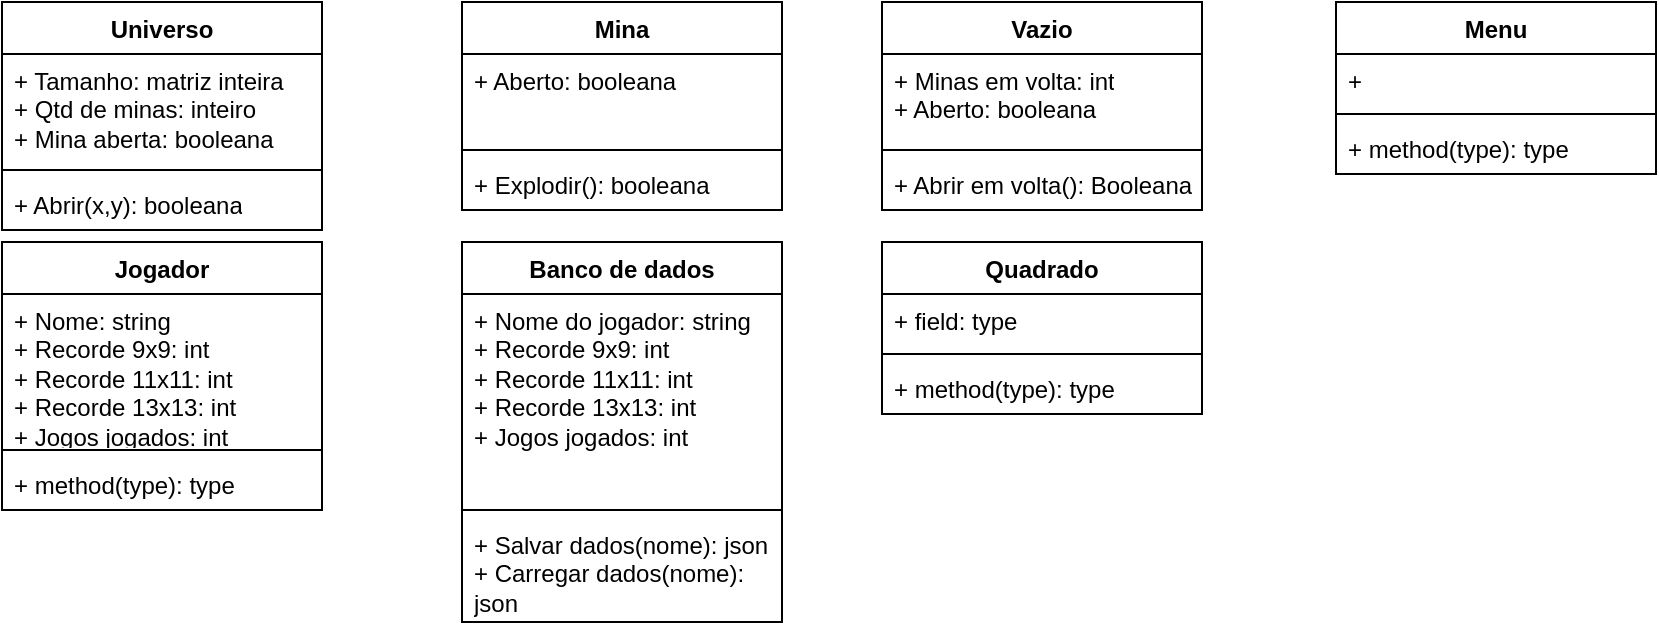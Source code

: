 <mxfile version="22.0.4" type="github">
  <diagram name="Página-1" id="qMMjSAlxJrD2nOW9nIcb">
    <mxGraphModel dx="1434" dy="790" grid="1" gridSize="10" guides="1" tooltips="1" connect="1" arrows="1" fold="1" page="1" pageScale="1" pageWidth="827" pageHeight="1169" math="0" shadow="0">
      <root>
        <mxCell id="0" />
        <mxCell id="1" parent="0" />
        <mxCell id="wFXAoob8A8f7ArAd6y8G-29" value="Universo" style="swimlane;fontStyle=1;align=center;verticalAlign=top;childLayout=stackLayout;horizontal=1;startSize=26;horizontalStack=0;resizeParent=1;resizeParentMax=0;resizeLast=0;collapsible=1;marginBottom=0;whiteSpace=wrap;html=1;" parent="1" vertex="1">
          <mxGeometry width="160" height="114" as="geometry" />
        </mxCell>
        <mxCell id="wFXAoob8A8f7ArAd6y8G-30" value="+ Tamanho: matriz inteira&lt;br&gt;+ Qtd de minas: inteiro&lt;br&gt;+ Mina aberta: booleana" style="text;strokeColor=none;fillColor=none;align=left;verticalAlign=top;spacingLeft=4;spacingRight=4;overflow=hidden;rotatable=0;points=[[0,0.5],[1,0.5]];portConstraint=eastwest;whiteSpace=wrap;html=1;" parent="wFXAoob8A8f7ArAd6y8G-29" vertex="1">
          <mxGeometry y="26" width="160" height="54" as="geometry" />
        </mxCell>
        <mxCell id="wFXAoob8A8f7ArAd6y8G-31" value="" style="line;strokeWidth=1;fillColor=none;align=left;verticalAlign=middle;spacingTop=-1;spacingLeft=3;spacingRight=3;rotatable=0;labelPosition=right;points=[];portConstraint=eastwest;strokeColor=inherit;" parent="wFXAoob8A8f7ArAd6y8G-29" vertex="1">
          <mxGeometry y="80" width="160" height="8" as="geometry" />
        </mxCell>
        <mxCell id="wFXAoob8A8f7ArAd6y8G-32" value="+ Abrir(x,y): booleana" style="text;strokeColor=none;fillColor=none;align=left;verticalAlign=top;spacingLeft=4;spacingRight=4;overflow=hidden;rotatable=0;points=[[0,0.5],[1,0.5]];portConstraint=eastwest;whiteSpace=wrap;html=1;" parent="wFXAoob8A8f7ArAd6y8G-29" vertex="1">
          <mxGeometry y="88" width="160" height="26" as="geometry" />
        </mxCell>
        <mxCell id="wFXAoob8A8f7ArAd6y8G-38" value="Vazio" style="swimlane;fontStyle=1;align=center;verticalAlign=top;childLayout=stackLayout;horizontal=1;startSize=26;horizontalStack=0;resizeParent=1;resizeParentMax=0;resizeLast=0;collapsible=1;marginBottom=0;whiteSpace=wrap;html=1;" parent="1" vertex="1">
          <mxGeometry x="440" width="160" height="104" as="geometry" />
        </mxCell>
        <mxCell id="wFXAoob8A8f7ArAd6y8G-39" value="+ Minas em volta: int&lt;br&gt;+ Aberto: booleana" style="text;strokeColor=none;fillColor=none;align=left;verticalAlign=top;spacingLeft=4;spacingRight=4;overflow=hidden;rotatable=0;points=[[0,0.5],[1,0.5]];portConstraint=eastwest;whiteSpace=wrap;html=1;" parent="wFXAoob8A8f7ArAd6y8G-38" vertex="1">
          <mxGeometry y="26" width="160" height="44" as="geometry" />
        </mxCell>
        <mxCell id="wFXAoob8A8f7ArAd6y8G-40" value="" style="line;strokeWidth=1;fillColor=none;align=left;verticalAlign=middle;spacingTop=-1;spacingLeft=3;spacingRight=3;rotatable=0;labelPosition=right;points=[];portConstraint=eastwest;strokeColor=inherit;" parent="wFXAoob8A8f7ArAd6y8G-38" vertex="1">
          <mxGeometry y="70" width="160" height="8" as="geometry" />
        </mxCell>
        <mxCell id="wFXAoob8A8f7ArAd6y8G-41" value="+ Abrir em volta(): Booleana" style="text;strokeColor=none;fillColor=none;align=left;verticalAlign=top;spacingLeft=4;spacingRight=4;overflow=hidden;rotatable=0;points=[[0,0.5],[1,0.5]];portConstraint=eastwest;whiteSpace=wrap;html=1;" parent="wFXAoob8A8f7ArAd6y8G-38" vertex="1">
          <mxGeometry y="78" width="160" height="26" as="geometry" />
        </mxCell>
        <mxCell id="wFXAoob8A8f7ArAd6y8G-47" value="Jogador" style="swimlane;fontStyle=1;align=center;verticalAlign=top;childLayout=stackLayout;horizontal=1;startSize=26;horizontalStack=0;resizeParent=1;resizeParentMax=0;resizeLast=0;collapsible=1;marginBottom=0;whiteSpace=wrap;html=1;" parent="1" vertex="1">
          <mxGeometry y="120" width="160" height="134" as="geometry" />
        </mxCell>
        <mxCell id="wFXAoob8A8f7ArAd6y8G-48" value="+ Nome: string&lt;br&gt;+ Recorde 9x9: int&lt;br&gt;+ Recorde 11x11: int&lt;br&gt;+ Recorde 13x13: int&lt;br&gt;+ Jogos jogados: int" style="text;strokeColor=none;fillColor=none;align=left;verticalAlign=top;spacingLeft=4;spacingRight=4;overflow=hidden;rotatable=0;points=[[0,0.5],[1,0.5]];portConstraint=eastwest;whiteSpace=wrap;html=1;" parent="wFXAoob8A8f7ArAd6y8G-47" vertex="1">
          <mxGeometry y="26" width="160" height="74" as="geometry" />
        </mxCell>
        <mxCell id="wFXAoob8A8f7ArAd6y8G-49" value="" style="line;strokeWidth=1;fillColor=none;align=left;verticalAlign=middle;spacingTop=-1;spacingLeft=3;spacingRight=3;rotatable=0;labelPosition=right;points=[];portConstraint=eastwest;strokeColor=inherit;" parent="wFXAoob8A8f7ArAd6y8G-47" vertex="1">
          <mxGeometry y="100" width="160" height="8" as="geometry" />
        </mxCell>
        <mxCell id="wFXAoob8A8f7ArAd6y8G-50" value="+ method(type): type" style="text;strokeColor=none;fillColor=none;align=left;verticalAlign=top;spacingLeft=4;spacingRight=4;overflow=hidden;rotatable=0;points=[[0,0.5],[1,0.5]];portConstraint=eastwest;whiteSpace=wrap;html=1;" parent="wFXAoob8A8f7ArAd6y8G-47" vertex="1">
          <mxGeometry y="108" width="160" height="26" as="geometry" />
        </mxCell>
        <mxCell id="wFXAoob8A8f7ArAd6y8G-51" value="Banco de dados" style="swimlane;fontStyle=1;align=center;verticalAlign=top;childLayout=stackLayout;horizontal=1;startSize=26;horizontalStack=0;resizeParent=1;resizeParentMax=0;resizeLast=0;collapsible=1;marginBottom=0;whiteSpace=wrap;html=1;" parent="1" vertex="1">
          <mxGeometry x="230" y="120" width="160" height="190" as="geometry" />
        </mxCell>
        <mxCell id="wFXAoob8A8f7ArAd6y8G-52" value="+ Nome do jogador: string&lt;br&gt;+ Recorde 9x9: int&lt;br&gt;+ Recorde 11x11: int&lt;br&gt;+ Recorde 13x13: int&lt;br&gt;+ Jogos jogados: int" style="text;strokeColor=none;fillColor=none;align=left;verticalAlign=top;spacingLeft=4;spacingRight=4;overflow=hidden;rotatable=0;points=[[0,0.5],[1,0.5]];portConstraint=eastwest;whiteSpace=wrap;html=1;" parent="wFXAoob8A8f7ArAd6y8G-51" vertex="1">
          <mxGeometry y="26" width="160" height="104" as="geometry" />
        </mxCell>
        <mxCell id="wFXAoob8A8f7ArAd6y8G-53" value="" style="line;strokeWidth=1;fillColor=none;align=left;verticalAlign=middle;spacingTop=-1;spacingLeft=3;spacingRight=3;rotatable=0;labelPosition=right;points=[];portConstraint=eastwest;strokeColor=inherit;" parent="wFXAoob8A8f7ArAd6y8G-51" vertex="1">
          <mxGeometry y="130" width="160" height="8" as="geometry" />
        </mxCell>
        <mxCell id="wFXAoob8A8f7ArAd6y8G-54" value="+ Salvar dados(nome): json&lt;br&gt;+ Carregar dados(nome): json" style="text;strokeColor=none;fillColor=none;align=left;verticalAlign=top;spacingLeft=4;spacingRight=4;overflow=hidden;rotatable=0;points=[[0,0.5],[1,0.5]];portConstraint=eastwest;whiteSpace=wrap;html=1;" parent="wFXAoob8A8f7ArAd6y8G-51" vertex="1">
          <mxGeometry y="138" width="160" height="52" as="geometry" />
        </mxCell>
        <mxCell id="wFXAoob8A8f7ArAd6y8G-55" value="Menu" style="swimlane;fontStyle=1;align=center;verticalAlign=top;childLayout=stackLayout;horizontal=1;startSize=26;horizontalStack=0;resizeParent=1;resizeParentMax=0;resizeLast=0;collapsible=1;marginBottom=0;whiteSpace=wrap;html=1;" parent="1" vertex="1">
          <mxGeometry x="667" width="160" height="86" as="geometry" />
        </mxCell>
        <mxCell id="wFXAoob8A8f7ArAd6y8G-56" value="+&amp;nbsp;" style="text;strokeColor=none;fillColor=none;align=left;verticalAlign=top;spacingLeft=4;spacingRight=4;overflow=hidden;rotatable=0;points=[[0,0.5],[1,0.5]];portConstraint=eastwest;whiteSpace=wrap;html=1;" parent="wFXAoob8A8f7ArAd6y8G-55" vertex="1">
          <mxGeometry y="26" width="160" height="26" as="geometry" />
        </mxCell>
        <mxCell id="wFXAoob8A8f7ArAd6y8G-57" value="" style="line;strokeWidth=1;fillColor=none;align=left;verticalAlign=middle;spacingTop=-1;spacingLeft=3;spacingRight=3;rotatable=0;labelPosition=right;points=[];portConstraint=eastwest;strokeColor=inherit;" parent="wFXAoob8A8f7ArAd6y8G-55" vertex="1">
          <mxGeometry y="52" width="160" height="8" as="geometry" />
        </mxCell>
        <mxCell id="wFXAoob8A8f7ArAd6y8G-58" value="+ method(type): type" style="text;strokeColor=none;fillColor=none;align=left;verticalAlign=top;spacingLeft=4;spacingRight=4;overflow=hidden;rotatable=0;points=[[0,0.5],[1,0.5]];portConstraint=eastwest;whiteSpace=wrap;html=1;" parent="wFXAoob8A8f7ArAd6y8G-55" vertex="1">
          <mxGeometry y="60" width="160" height="26" as="geometry" />
        </mxCell>
        <mxCell id="wFXAoob8A8f7ArAd6y8G-59" value="Mina" style="swimlane;fontStyle=1;align=center;verticalAlign=top;childLayout=stackLayout;horizontal=1;startSize=26;horizontalStack=0;resizeParent=1;resizeParentMax=0;resizeLast=0;collapsible=1;marginBottom=0;whiteSpace=wrap;html=1;" parent="1" vertex="1">
          <mxGeometry x="230" width="160" height="104" as="geometry" />
        </mxCell>
        <mxCell id="wFXAoob8A8f7ArAd6y8G-60" value="+ Aberto: booleana" style="text;strokeColor=none;fillColor=none;align=left;verticalAlign=top;spacingLeft=4;spacingRight=4;overflow=hidden;rotatable=0;points=[[0,0.5],[1,0.5]];portConstraint=eastwest;whiteSpace=wrap;html=1;" parent="wFXAoob8A8f7ArAd6y8G-59" vertex="1">
          <mxGeometry y="26" width="160" height="44" as="geometry" />
        </mxCell>
        <mxCell id="wFXAoob8A8f7ArAd6y8G-61" value="" style="line;strokeWidth=1;fillColor=none;align=left;verticalAlign=middle;spacingTop=-1;spacingLeft=3;spacingRight=3;rotatable=0;labelPosition=right;points=[];portConstraint=eastwest;strokeColor=inherit;" parent="wFXAoob8A8f7ArAd6y8G-59" vertex="1">
          <mxGeometry y="70" width="160" height="8" as="geometry" />
        </mxCell>
        <mxCell id="wFXAoob8A8f7ArAd6y8G-62" value="+ Explodir(): booleana" style="text;strokeColor=none;fillColor=none;align=left;verticalAlign=top;spacingLeft=4;spacingRight=4;overflow=hidden;rotatable=0;points=[[0,0.5],[1,0.5]];portConstraint=eastwest;whiteSpace=wrap;html=1;" parent="wFXAoob8A8f7ArAd6y8G-59" vertex="1">
          <mxGeometry y="78" width="160" height="26" as="geometry" />
        </mxCell>
        <mxCell id="wFXAoob8A8f7ArAd6y8G-63" value="Quadrado" style="swimlane;fontStyle=1;align=center;verticalAlign=top;childLayout=stackLayout;horizontal=1;startSize=26;horizontalStack=0;resizeParent=1;resizeParentMax=0;resizeLast=0;collapsible=1;marginBottom=0;whiteSpace=wrap;html=1;" parent="1" vertex="1">
          <mxGeometry x="440" y="120" width="160" height="86" as="geometry" />
        </mxCell>
        <mxCell id="wFXAoob8A8f7ArAd6y8G-64" value="+ field: type" style="text;strokeColor=none;fillColor=none;align=left;verticalAlign=top;spacingLeft=4;spacingRight=4;overflow=hidden;rotatable=0;points=[[0,0.5],[1,0.5]];portConstraint=eastwest;whiteSpace=wrap;html=1;" parent="wFXAoob8A8f7ArAd6y8G-63" vertex="1">
          <mxGeometry y="26" width="160" height="26" as="geometry" />
        </mxCell>
        <mxCell id="wFXAoob8A8f7ArAd6y8G-65" value="" style="line;strokeWidth=1;fillColor=none;align=left;verticalAlign=middle;spacingTop=-1;spacingLeft=3;spacingRight=3;rotatable=0;labelPosition=right;points=[];portConstraint=eastwest;strokeColor=inherit;" parent="wFXAoob8A8f7ArAd6y8G-63" vertex="1">
          <mxGeometry y="52" width="160" height="8" as="geometry" />
        </mxCell>
        <mxCell id="wFXAoob8A8f7ArAd6y8G-66" value="+ method(type): type" style="text;strokeColor=none;fillColor=none;align=left;verticalAlign=top;spacingLeft=4;spacingRight=4;overflow=hidden;rotatable=0;points=[[0,0.5],[1,0.5]];portConstraint=eastwest;whiteSpace=wrap;html=1;" parent="wFXAoob8A8f7ArAd6y8G-63" vertex="1">
          <mxGeometry y="60" width="160" height="26" as="geometry" />
        </mxCell>
      </root>
    </mxGraphModel>
  </diagram>
</mxfile>
